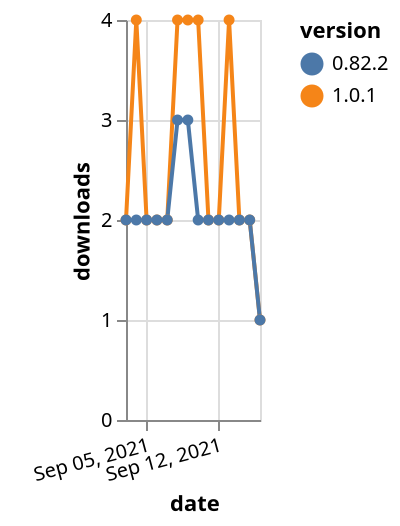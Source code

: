 {"$schema": "https://vega.github.io/schema/vega-lite/v5.json", "description": "A simple bar chart with embedded data.", "data": {"values": [{"date": "2021-09-03", "total": 5752, "delta": 2, "version": "1.0.1"}, {"date": "2021-09-04", "total": 5756, "delta": 4, "version": "1.0.1"}, {"date": "2021-09-05", "total": 5758, "delta": 2, "version": "1.0.1"}, {"date": "2021-09-06", "total": 5760, "delta": 2, "version": "1.0.1"}, {"date": "2021-09-07", "total": 5762, "delta": 2, "version": "1.0.1"}, {"date": "2021-09-08", "total": 5766, "delta": 4, "version": "1.0.1"}, {"date": "2021-09-09", "total": 5770, "delta": 4, "version": "1.0.1"}, {"date": "2021-09-10", "total": 5774, "delta": 4, "version": "1.0.1"}, {"date": "2021-09-11", "total": 5776, "delta": 2, "version": "1.0.1"}, {"date": "2021-09-12", "total": 5778, "delta": 2, "version": "1.0.1"}, {"date": "2021-09-13", "total": 5782, "delta": 4, "version": "1.0.1"}, {"date": "2021-09-14", "total": 5784, "delta": 2, "version": "1.0.1"}, {"date": "2021-09-15", "total": 5786, "delta": 2, "version": "1.0.1"}, {"date": "2021-09-16", "total": 5787, "delta": 1, "version": "1.0.1"}, {"date": "2021-09-03", "total": 2367, "delta": 2, "version": "0.82.2"}, {"date": "2021-09-04", "total": 2369, "delta": 2, "version": "0.82.2"}, {"date": "2021-09-05", "total": 2371, "delta": 2, "version": "0.82.2"}, {"date": "2021-09-06", "total": 2373, "delta": 2, "version": "0.82.2"}, {"date": "2021-09-07", "total": 2375, "delta": 2, "version": "0.82.2"}, {"date": "2021-09-08", "total": 2378, "delta": 3, "version": "0.82.2"}, {"date": "2021-09-09", "total": 2381, "delta": 3, "version": "0.82.2"}, {"date": "2021-09-10", "total": 2383, "delta": 2, "version": "0.82.2"}, {"date": "2021-09-11", "total": 2385, "delta": 2, "version": "0.82.2"}, {"date": "2021-09-12", "total": 2387, "delta": 2, "version": "0.82.2"}, {"date": "2021-09-13", "total": 2389, "delta": 2, "version": "0.82.2"}, {"date": "2021-09-14", "total": 2391, "delta": 2, "version": "0.82.2"}, {"date": "2021-09-15", "total": 2393, "delta": 2, "version": "0.82.2"}, {"date": "2021-09-16", "total": 2394, "delta": 1, "version": "0.82.2"}]}, "width": "container", "mark": {"type": "line", "point": {"filled": true}}, "encoding": {"x": {"field": "date", "type": "temporal", "timeUnit": "yearmonthdate", "title": "date", "axis": {"labelAngle": -15}}, "y": {"field": "delta", "type": "quantitative", "title": "downloads"}, "color": {"field": "version", "type": "nominal"}, "tooltip": {"field": "delta"}}}